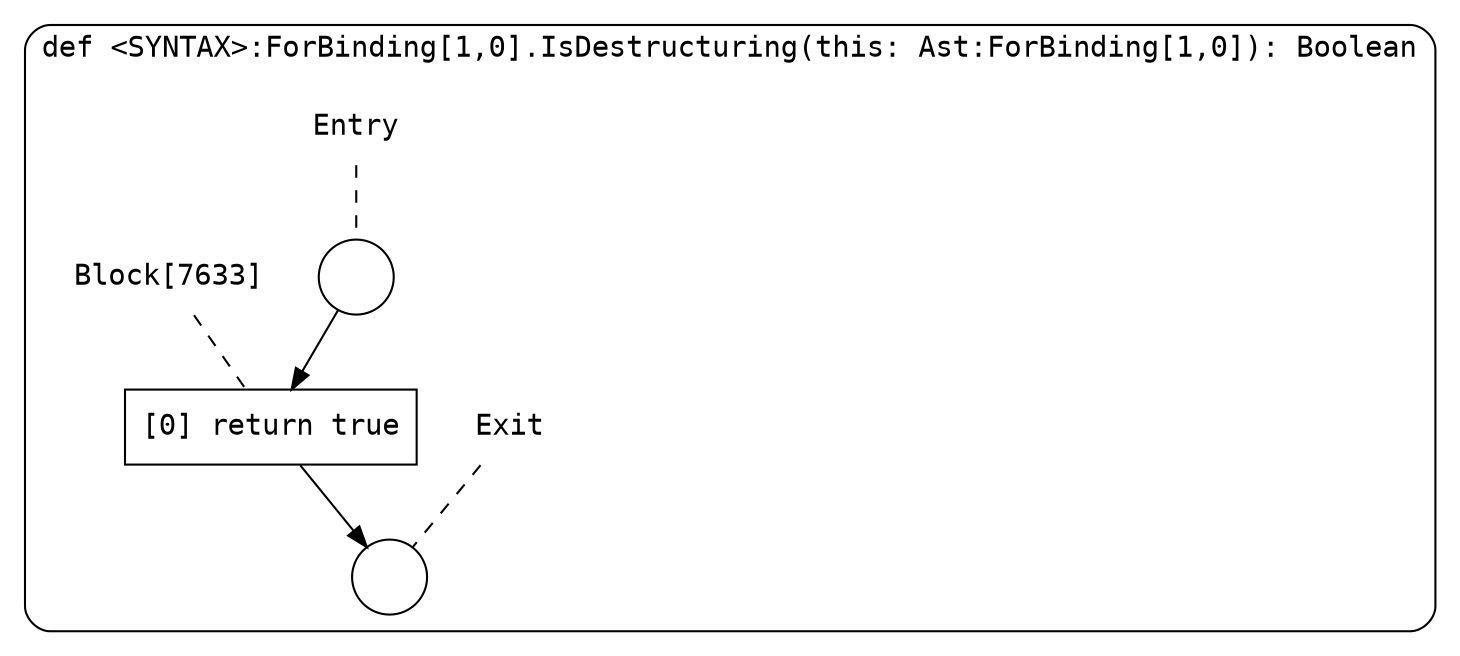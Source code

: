 digraph {
  graph [fontname = "Consolas"]
  node [fontname = "Consolas"]
  edge [fontname = "Consolas"]
  subgraph cluster1446 {
    label = "def <SYNTAX>:ForBinding[1,0].IsDestructuring(this: Ast:ForBinding[1,0]): Boolean"
    style = rounded
    cluster1446_entry_name [shape=none, label=<<font color="black">Entry</font>>]
    cluster1446_entry_name -> cluster1446_entry [arrowhead=none, color="black", style=dashed]
    cluster1446_entry [shape=circle label=" " color="black" fillcolor="white" style=filled]
    cluster1446_entry -> node7633 [color="black"]
    cluster1446_exit_name [shape=none, label=<<font color="black">Exit</font>>]
    cluster1446_exit_name -> cluster1446_exit [arrowhead=none, color="black", style=dashed]
    cluster1446_exit [shape=circle label=" " color="black" fillcolor="white" style=filled]
    node7633_name [shape=none, label=<<font color="black">Block[7633]</font>>]
    node7633_name -> node7633 [arrowhead=none, color="black", style=dashed]
    node7633 [shape=box, label=<<font color="black">[0] return true<BR ALIGN="LEFT"/></font>> color="black" fillcolor="white", style=filled]
    node7633 -> cluster1446_exit [color="black"]
  }
}